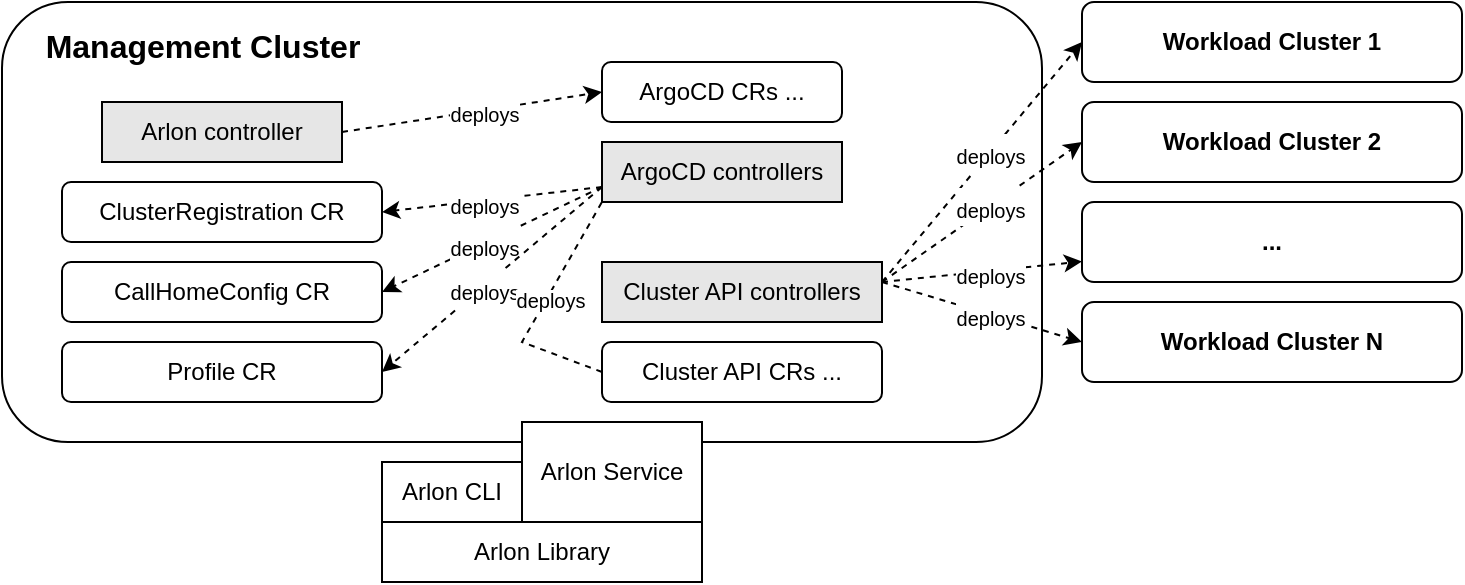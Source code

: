 <mxfile version="16.5.6" type="device"><diagram id="xEWO3ueEkz50qKFM4IEe" name="Page-1"><mxGraphModel dx="948" dy="503" grid="1" gridSize="10" guides="1" tooltips="1" connect="1" arrows="1" fold="1" page="1" pageScale="1" pageWidth="850" pageHeight="1100" math="0" shadow="0"><root><mxCell id="0"/><mxCell id="1" parent="0"/><mxCell id="uBVFNDjLA2DdNrdDGTJe-12" value="" style="shape=ext;rounded=1;whiteSpace=wrap;html=1;fontSize=16;" vertex="1" parent="1"><mxGeometry x="30" y="550" width="520" height="220" as="geometry"/></mxCell><mxCell id="uBVFNDjLA2DdNrdDGTJe-1" value="Arlon controller" style="rounded=0;whiteSpace=wrap;html=1;gradientColor=none;fillColor=#E6E6E6;" vertex="1" parent="1"><mxGeometry x="80" y="600" width="120" height="30" as="geometry"/></mxCell><mxCell id="uBVFNDjLA2DdNrdDGTJe-2" value="&lt;div&gt;ClusterRegistration CR&lt;/div&gt;" style="rounded=1;whiteSpace=wrap;html=1;" vertex="1" parent="1"><mxGeometry x="60" y="640" width="160" height="30" as="geometry"/></mxCell><mxCell id="uBVFNDjLA2DdNrdDGTJe-3" value="CallHomeConfig CR" style="rounded=1;whiteSpace=wrap;html=1;" vertex="1" parent="1"><mxGeometry x="60" y="680" width="160" height="30" as="geometry"/></mxCell><mxCell id="uBVFNDjLA2DdNrdDGTJe-4" value="Profile CR" style="rounded=1;whiteSpace=wrap;html=1;" vertex="1" parent="1"><mxGeometry x="60" y="720" width="160" height="30" as="geometry"/></mxCell><mxCell id="uBVFNDjLA2DdNrdDGTJe-5" value="ArgoCD controllers" style="rounded=0;whiteSpace=wrap;html=1;fillColor=#E6E6E6;" vertex="1" parent="1"><mxGeometry x="330" y="620" width="120" height="30" as="geometry"/></mxCell><mxCell id="uBVFNDjLA2DdNrdDGTJe-6" value="ArgoCD CRs ..." style="rounded=1;whiteSpace=wrap;html=1;" vertex="1" parent="1"><mxGeometry x="330" y="580" width="120" height="30" as="geometry"/></mxCell><mxCell id="uBVFNDjLA2DdNrdDGTJe-7" value="Cluster API controllers" style="rounded=0;whiteSpace=wrap;html=1;fillColor=#E6E6E6;" vertex="1" parent="1"><mxGeometry x="330" y="680" width="140" height="30" as="geometry"/></mxCell><mxCell id="uBVFNDjLA2DdNrdDGTJe-8" value="Cluster API CRs ..." style="rounded=1;whiteSpace=wrap;html=1;" vertex="1" parent="1"><mxGeometry x="330" y="720" width="140" height="30" as="geometry"/></mxCell><mxCell id="uBVFNDjLA2DdNrdDGTJe-11" value="&lt;font style=&quot;font-size: 16px&quot;&gt;Management Cluster&lt;br&gt;&lt;/font&gt;" style="text;strokeColor=none;fillColor=none;html=1;fontSize=24;fontStyle=1;verticalAlign=middle;align=center;" vertex="1" parent="1"><mxGeometry x="40" y="550" width="180" height="40" as="geometry"/></mxCell><mxCell id="uBVFNDjLA2DdNrdDGTJe-13" value="&lt;b&gt;Workload Cluster 1&lt;br&gt;&lt;/b&gt;" style="rounded=1;whiteSpace=wrap;html=1;" vertex="1" parent="1"><mxGeometry x="570" y="550" width="190" height="40" as="geometry"/></mxCell><mxCell id="uBVFNDjLA2DdNrdDGTJe-14" value="&lt;b&gt;Workload Cluster 2&lt;br&gt;&lt;/b&gt;" style="rounded=1;whiteSpace=wrap;html=1;" vertex="1" parent="1"><mxGeometry x="570" y="600" width="190" height="40" as="geometry"/></mxCell><mxCell id="uBVFNDjLA2DdNrdDGTJe-15" value="&lt;b&gt;...&lt;/b&gt;" style="rounded=1;whiteSpace=wrap;html=1;" vertex="1" parent="1"><mxGeometry x="570" y="650" width="190" height="40" as="geometry"/></mxCell><mxCell id="uBVFNDjLA2DdNrdDGTJe-16" value="&lt;b&gt;Workload Cluster N&lt;br&gt;&lt;/b&gt;" style="rounded=1;whiteSpace=wrap;html=1;" vertex="1" parent="1"><mxGeometry x="570" y="700" width="190" height="40" as="geometry"/></mxCell><mxCell id="uBVFNDjLA2DdNrdDGTJe-17" value="Arlon Library" style="rounded=0;whiteSpace=wrap;html=1;" vertex="1" parent="1"><mxGeometry x="220" y="810" width="160" height="30" as="geometry"/></mxCell><mxCell id="uBVFNDjLA2DdNrdDGTJe-18" value="Arlon CLI" style="rounded=0;whiteSpace=wrap;html=1;" vertex="1" parent="1"><mxGeometry x="220" y="780" width="70" height="30" as="geometry"/></mxCell><mxCell id="uBVFNDjLA2DdNrdDGTJe-19" value="Arlon Service" style="rounded=0;whiteSpace=wrap;html=1;" vertex="1" parent="1"><mxGeometry x="290" y="760" width="90" height="50" as="geometry"/></mxCell><mxCell id="uBVFNDjLA2DdNrdDGTJe-20" value="" style="endArrow=classic;html=1;rounded=0;fontSize=16;exitX=1;exitY=0.5;exitDx=0;exitDy=0;entryX=0;entryY=0.5;entryDx=0;entryDy=0;dashed=1;" edge="1" parent="1" source="uBVFNDjLA2DdNrdDGTJe-1" target="uBVFNDjLA2DdNrdDGTJe-6"><mxGeometry width="50" height="50" relative="1" as="geometry"><mxPoint x="390" y="680" as="sourcePoint"/><mxPoint x="440" y="630" as="targetPoint"/></mxGeometry></mxCell><mxCell id="uBVFNDjLA2DdNrdDGTJe-21" value="&lt;font style=&quot;font-size: 10px&quot;&gt;deploys&lt;/font&gt;" style="edgeLabel;html=1;align=center;verticalAlign=middle;resizable=0;points=[];fontSize=16;" vertex="1" connectable="0" parent="uBVFNDjLA2DdNrdDGTJe-20"><mxGeometry x="0.085" relative="1" as="geometry"><mxPoint as="offset"/></mxGeometry></mxCell><mxCell id="uBVFNDjLA2DdNrdDGTJe-22" value="" style="endArrow=classic;html=1;rounded=0;fontSize=16;exitX=1;exitY=0.5;exitDx=0;exitDy=0;entryX=0;entryY=0.5;entryDx=0;entryDy=0;dashed=1;" edge="1" parent="1" target="uBVFNDjLA2DdNrdDGTJe-13"><mxGeometry width="50" height="50" relative="1" as="geometry"><mxPoint x="470" y="690" as="sourcePoint"/><mxPoint x="600" y="730" as="targetPoint"/></mxGeometry></mxCell><mxCell id="uBVFNDjLA2DdNrdDGTJe-23" value="&lt;font style=&quot;font-size: 10px&quot;&gt;deploys&lt;/font&gt;" style="edgeLabel;html=1;align=center;verticalAlign=middle;resizable=0;points=[];fontSize=16;" vertex="1" connectable="0" parent="uBVFNDjLA2DdNrdDGTJe-22"><mxGeometry x="0.085" relative="1" as="geometry"><mxPoint as="offset"/></mxGeometry></mxCell><mxCell id="uBVFNDjLA2DdNrdDGTJe-24" value="" style="endArrow=classic;html=1;rounded=0;fontSize=16;exitX=1;exitY=0.5;exitDx=0;exitDy=0;entryX=0;entryY=0.5;entryDx=0;entryDy=0;dashed=1;" edge="1" parent="1" target="uBVFNDjLA2DdNrdDGTJe-14"><mxGeometry width="50" height="50" relative="1" as="geometry"><mxPoint x="470" y="690" as="sourcePoint"/><mxPoint x="600" y="730" as="targetPoint"/></mxGeometry></mxCell><mxCell id="uBVFNDjLA2DdNrdDGTJe-25" value="&lt;font style=&quot;font-size: 10px&quot;&gt;deploys&lt;/font&gt;" style="edgeLabel;html=1;align=center;verticalAlign=middle;resizable=0;points=[];fontSize=16;" vertex="1" connectable="0" parent="uBVFNDjLA2DdNrdDGTJe-24"><mxGeometry x="0.085" relative="1" as="geometry"><mxPoint as="offset"/></mxGeometry></mxCell><mxCell id="uBVFNDjLA2DdNrdDGTJe-26" value="" style="endArrow=classic;html=1;rounded=0;fontSize=16;exitX=1;exitY=0.5;exitDx=0;exitDy=0;dashed=1;" edge="1" parent="1" target="uBVFNDjLA2DdNrdDGTJe-15"><mxGeometry width="50" height="50" relative="1" as="geometry"><mxPoint x="470" y="690" as="sourcePoint"/><mxPoint x="600" y="730" as="targetPoint"/></mxGeometry></mxCell><mxCell id="uBVFNDjLA2DdNrdDGTJe-27" value="&lt;font style=&quot;font-size: 10px&quot;&gt;deploys&lt;/font&gt;" style="edgeLabel;html=1;align=center;verticalAlign=middle;resizable=0;points=[];fontSize=16;" vertex="1" connectable="0" parent="uBVFNDjLA2DdNrdDGTJe-26"><mxGeometry x="0.085" relative="1" as="geometry"><mxPoint as="offset"/></mxGeometry></mxCell><mxCell id="uBVFNDjLA2DdNrdDGTJe-28" value="" style="endArrow=classic;html=1;rounded=0;fontSize=16;exitX=1;exitY=0.5;exitDx=0;exitDy=0;dashed=1;" edge="1" parent="1"><mxGeometry width="50" height="50" relative="1" as="geometry"><mxPoint x="470" y="690" as="sourcePoint"/><mxPoint x="570" y="720" as="targetPoint"/></mxGeometry></mxCell><mxCell id="uBVFNDjLA2DdNrdDGTJe-29" value="&lt;font style=&quot;font-size: 10px&quot;&gt;deploys&lt;/font&gt;" style="edgeLabel;html=1;align=center;verticalAlign=middle;resizable=0;points=[];fontSize=16;" vertex="1" connectable="0" parent="uBVFNDjLA2DdNrdDGTJe-28"><mxGeometry x="0.085" relative="1" as="geometry"><mxPoint as="offset"/></mxGeometry></mxCell><mxCell id="uBVFNDjLA2DdNrdDGTJe-30" value="" style="endArrow=classic;html=1;rounded=0;fontSize=16;exitX=0;exitY=0.75;exitDx=0;exitDy=0;entryX=1;entryY=0.5;entryDx=0;entryDy=0;dashed=1;" edge="1" parent="1" source="uBVFNDjLA2DdNrdDGTJe-5" target="uBVFNDjLA2DdNrdDGTJe-2"><mxGeometry width="50" height="50" relative="1" as="geometry"><mxPoint x="210" y="625" as="sourcePoint"/><mxPoint x="340" y="665" as="targetPoint"/></mxGeometry></mxCell><mxCell id="uBVFNDjLA2DdNrdDGTJe-31" value="&lt;font style=&quot;font-size: 10px&quot;&gt;deploys&lt;/font&gt;" style="edgeLabel;html=1;align=center;verticalAlign=middle;resizable=0;points=[];fontSize=16;" vertex="1" connectable="0" parent="uBVFNDjLA2DdNrdDGTJe-30"><mxGeometry x="0.085" relative="1" as="geometry"><mxPoint as="offset"/></mxGeometry></mxCell><mxCell id="uBVFNDjLA2DdNrdDGTJe-32" value="" style="endArrow=classic;html=1;rounded=0;fontSize=16;exitX=0;exitY=0.75;exitDx=0;exitDy=0;entryX=1;entryY=0.5;entryDx=0;entryDy=0;dashed=1;" edge="1" parent="1" source="uBVFNDjLA2DdNrdDGTJe-5" target="uBVFNDjLA2DdNrdDGTJe-3"><mxGeometry width="50" height="50" relative="1" as="geometry"><mxPoint x="220" y="635" as="sourcePoint"/><mxPoint x="350" y="675" as="targetPoint"/></mxGeometry></mxCell><mxCell id="uBVFNDjLA2DdNrdDGTJe-33" value="&lt;font style=&quot;font-size: 10px&quot;&gt;deploys&lt;/font&gt;" style="edgeLabel;html=1;align=center;verticalAlign=middle;resizable=0;points=[];fontSize=16;" vertex="1" connectable="0" parent="uBVFNDjLA2DdNrdDGTJe-32"><mxGeometry x="0.085" relative="1" as="geometry"><mxPoint as="offset"/></mxGeometry></mxCell><mxCell id="uBVFNDjLA2DdNrdDGTJe-34" value="" style="endArrow=classic;html=1;rounded=0;fontSize=16;exitX=0;exitY=0.75;exitDx=0;exitDy=0;entryX=1;entryY=0.5;entryDx=0;entryDy=0;dashed=1;" edge="1" parent="1" source="uBVFNDjLA2DdNrdDGTJe-5" target="uBVFNDjLA2DdNrdDGTJe-4"><mxGeometry width="50" height="50" relative="1" as="geometry"><mxPoint x="230" y="645" as="sourcePoint"/><mxPoint x="360" y="685" as="targetPoint"/></mxGeometry></mxCell><mxCell id="uBVFNDjLA2DdNrdDGTJe-35" value="&lt;font style=&quot;font-size: 10px&quot;&gt;deploys&lt;/font&gt;" style="edgeLabel;html=1;align=center;verticalAlign=middle;resizable=0;points=[];fontSize=16;" vertex="1" connectable="0" parent="uBVFNDjLA2DdNrdDGTJe-34"><mxGeometry x="0.085" relative="1" as="geometry"><mxPoint as="offset"/></mxGeometry></mxCell><mxCell id="uBVFNDjLA2DdNrdDGTJe-39" value="" style="endArrow=none;html=1;rounded=0;dashed=1;fontSize=10;entryX=0;entryY=1;entryDx=0;entryDy=0;exitX=0;exitY=0.5;exitDx=0;exitDy=0;" edge="1" parent="1" source="uBVFNDjLA2DdNrdDGTJe-8" target="uBVFNDjLA2DdNrdDGTJe-5"><mxGeometry width="50" height="50" relative="1" as="geometry"><mxPoint x="390" y="680" as="sourcePoint"/><mxPoint x="440" y="630" as="targetPoint"/><Array as="points"><mxPoint x="290" y="720"/></Array></mxGeometry></mxCell><mxCell id="uBVFNDjLA2DdNrdDGTJe-40" value="deploys" style="edgeLabel;html=1;align=center;verticalAlign=middle;resizable=0;points=[];fontSize=10;" vertex="1" connectable="0" parent="uBVFNDjLA2DdNrdDGTJe-39"><mxGeometry x="0.105" y="-1" relative="1" as="geometry"><mxPoint as="offset"/></mxGeometry></mxCell></root></mxGraphModel></diagram></mxfile>
